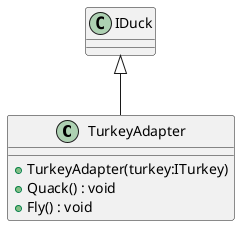 @startuml
class TurkeyAdapter {
    + TurkeyAdapter(turkey:ITurkey)
    + Quack() : void
    + Fly() : void
}
IDuck <|-- TurkeyAdapter
@enduml
